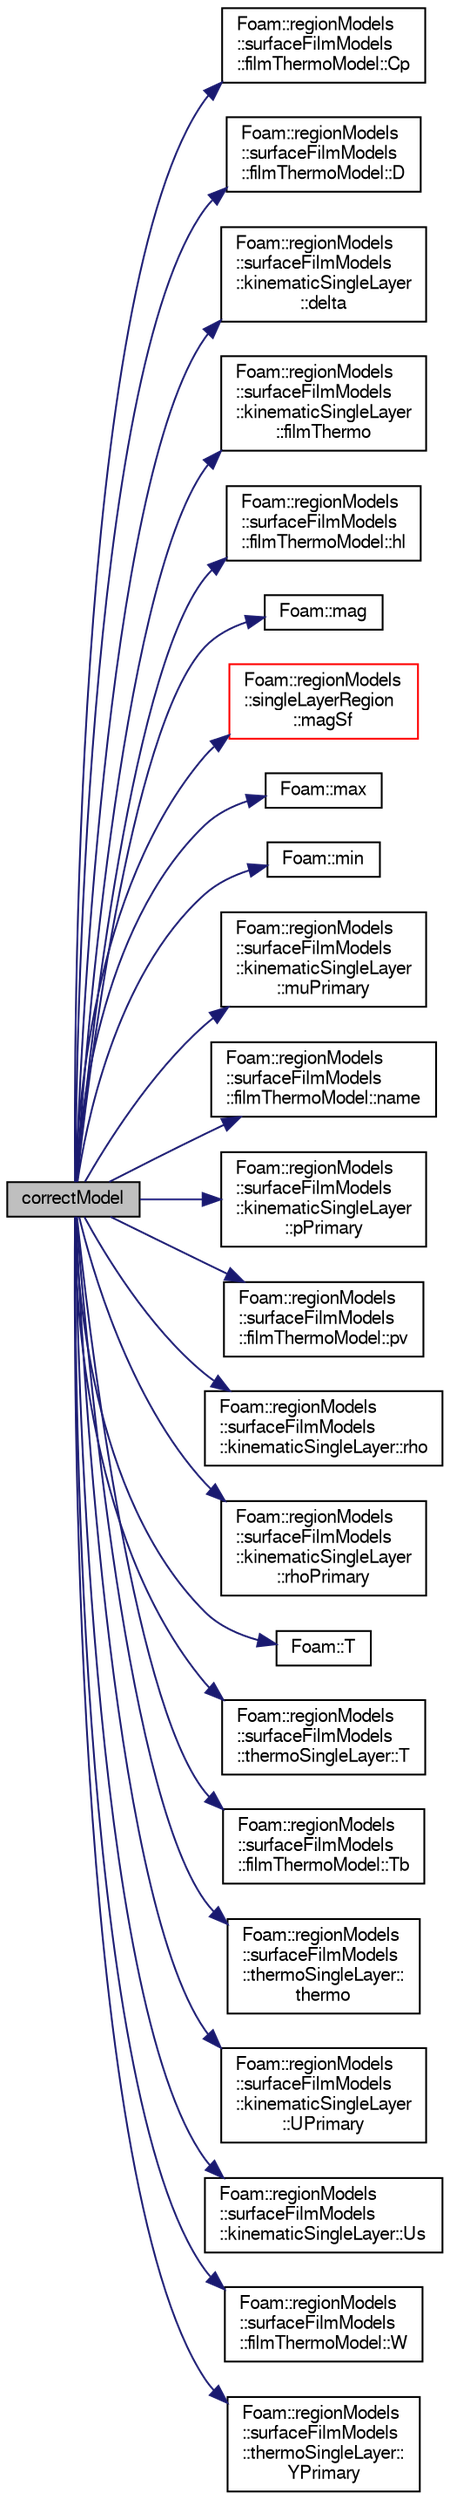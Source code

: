digraph "correctModel"
{
  bgcolor="transparent";
  edge [fontname="FreeSans",fontsize="10",labelfontname="FreeSans",labelfontsize="10"];
  node [fontname="FreeSans",fontsize="10",shape=record];
  rankdir="LR";
  Node1 [label="correctModel",height=0.2,width=0.4,color="black", fillcolor="grey75", style="filled" fontcolor="black"];
  Node1 -> Node2 [color="midnightblue",fontsize="10",style="solid",fontname="FreeSans"];
  Node2 [label="Foam::regionModels\l::surfaceFilmModels\l::filmThermoModel::Cp",height=0.2,width=0.4,color="black",URL="$a00769.html#aff324031c72755b05004262ff1404719",tooltip="Return specific heat capacity [J/kg/K]. "];
  Node1 -> Node3 [color="midnightblue",fontsize="10",style="solid",fontname="FreeSans"];
  Node3 [label="Foam::regionModels\l::surfaceFilmModels\l::filmThermoModel::D",height=0.2,width=0.4,color="black",URL="$a00769.html#ac389dd6ed82ad4e1cd1b2327b95970e1",tooltip="Return diffusivity [m2/s]. "];
  Node1 -> Node4 [color="midnightblue",fontsize="10",style="solid",fontname="FreeSans"];
  Node4 [label="Foam::regionModels\l::surfaceFilmModels\l::kinematicSingleLayer\l::delta",height=0.2,width=0.4,color="black",URL="$a01200.html#af6a79c4b8e19c143706e7a2216cb3b70",tooltip="Return const access to the film thickness / [m]. "];
  Node1 -> Node5 [color="midnightblue",fontsize="10",style="solid",fontname="FreeSans"];
  Node5 [label="Foam::regionModels\l::surfaceFilmModels\l::kinematicSingleLayer\l::filmThermo",height=0.2,width=0.4,color="black",URL="$a01200.html#a96cac319b64b434fc68764c8d1e3a064",tooltip="Film thermo. "];
  Node1 -> Node6 [color="midnightblue",fontsize="10",style="solid",fontname="FreeSans"];
  Node6 [label="Foam::regionModels\l::surfaceFilmModels\l::filmThermoModel::hl",height=0.2,width=0.4,color="black",URL="$a00769.html#aa5d6a2cf5818778571ecfd26b339da29",tooltip="Return latent heat [J/kg]. "];
  Node1 -> Node7 [color="midnightblue",fontsize="10",style="solid",fontname="FreeSans"];
  Node7 [label="Foam::mag",height=0.2,width=0.4,color="black",URL="$a10237.html#a929da2a3fdcf3dacbbe0487d3a330dae"];
  Node1 -> Node8 [color="midnightblue",fontsize="10",style="solid",fontname="FreeSans"];
  Node8 [label="Foam::regionModels\l::singleLayerRegion\l::magSf",height=0.2,width=0.4,color="red",URL="$a02253.html#a50c2173eeb08076209dffc96c59f9372",tooltip="Return the face area magnitudes / [m2]. "];
  Node1 -> Node9 [color="midnightblue",fontsize="10",style="solid",fontname="FreeSans"];
  Node9 [label="Foam::max",height=0.2,width=0.4,color="black",URL="$a10237.html#ac993e906cf2774ae77e666bc24e81733"];
  Node1 -> Node10 [color="midnightblue",fontsize="10",style="solid",fontname="FreeSans"];
  Node10 [label="Foam::min",height=0.2,width=0.4,color="black",URL="$a10237.html#a253e112ad2d56d96230ff39ea7f442dc"];
  Node1 -> Node11 [color="midnightblue",fontsize="10",style="solid",fontname="FreeSans"];
  Node11 [label="Foam::regionModels\l::surfaceFilmModels\l::kinematicSingleLayer\l::muPrimary",height=0.2,width=0.4,color="black",URL="$a01200.html#a40cd2b11cb3c1db862309d2ffc8f4d78",tooltip="Viscosity / [Pa.s]. "];
  Node1 -> Node12 [color="midnightblue",fontsize="10",style="solid",fontname="FreeSans"];
  Node12 [label="Foam::regionModels\l::surfaceFilmModels\l::filmThermoModel::name",height=0.2,width=0.4,color="black",URL="$a00769.html#a0df0bf757b1b314a4f7ce23f2167accc",tooltip="Return the specie name. "];
  Node1 -> Node13 [color="midnightblue",fontsize="10",style="solid",fontname="FreeSans"];
  Node13 [label="Foam::regionModels\l::surfaceFilmModels\l::kinematicSingleLayer\l::pPrimary",height=0.2,width=0.4,color="black",URL="$a01200.html#ab77642b1717d0dfc606a7ed261396257",tooltip="Pressure / [Pa]. "];
  Node1 -> Node14 [color="midnightblue",fontsize="10",style="solid",fontname="FreeSans"];
  Node14 [label="Foam::regionModels\l::surfaceFilmModels\l::filmThermoModel::pv",height=0.2,width=0.4,color="black",URL="$a00769.html#a9d7838034f22f8a7ee42cb1835c094e2",tooltip="Return vapour pressure [Pa]. "];
  Node1 -> Node15 [color="midnightblue",fontsize="10",style="solid",fontname="FreeSans"];
  Node15 [label="Foam::regionModels\l::surfaceFilmModels\l::kinematicSingleLayer::rho",height=0.2,width=0.4,color="black",URL="$a01200.html#ada2184acbfca52f5c2d95f48584213d3",tooltip="Return the film density [kg/m3]. "];
  Node1 -> Node16 [color="midnightblue",fontsize="10",style="solid",fontname="FreeSans"];
  Node16 [label="Foam::regionModels\l::surfaceFilmModels\l::kinematicSingleLayer\l::rhoPrimary",height=0.2,width=0.4,color="black",URL="$a01200.html#a6a33a50d20f8120066b2aabc0473f331",tooltip="Density / [kg/m3]. "];
  Node1 -> Node17 [color="midnightblue",fontsize="10",style="solid",fontname="FreeSans"];
  Node17 [label="Foam::T",height=0.2,width=0.4,color="black",URL="$a10237.html#ae57fda0abb14bb0944947c463c6e09d4"];
  Node1 -> Node18 [color="midnightblue",fontsize="10",style="solid",fontname="FreeSans"];
  Node18 [label="Foam::regionModels\l::surfaceFilmModels\l::thermoSingleLayer::T",height=0.2,width=0.4,color="black",URL="$a02527.html#a76d931731d9042c4ce238ebca5c4997a",tooltip="Return the film mean temperature [K]. "];
  Node1 -> Node19 [color="midnightblue",fontsize="10",style="solid",fontname="FreeSans"];
  Node19 [label="Foam::regionModels\l::surfaceFilmModels\l::filmThermoModel::Tb",height=0.2,width=0.4,color="black",URL="$a00769.html#a754e1ca0047acd71621e2d445c85386e",tooltip="Return boiling temperature [K]. "];
  Node1 -> Node20 [color="midnightblue",fontsize="10",style="solid",fontname="FreeSans"];
  Node20 [label="Foam::regionModels\l::surfaceFilmModels\l::thermoSingleLayer::\lthermo",height=0.2,width=0.4,color="black",URL="$a02527.html#a04370d51b948fc8f62ff14ac62978bb9",tooltip="Return const reference to the SLGThermo object. "];
  Node1 -> Node21 [color="midnightblue",fontsize="10",style="solid",fontname="FreeSans"];
  Node21 [label="Foam::regionModels\l::surfaceFilmModels\l::kinematicSingleLayer\l::UPrimary",height=0.2,width=0.4,color="black",URL="$a01200.html#ae2b2c8dc5ab812e515267296e0d0e31e",tooltip="Velocity / [m/s]. "];
  Node1 -> Node22 [color="midnightblue",fontsize="10",style="solid",fontname="FreeSans"];
  Node22 [label="Foam::regionModels\l::surfaceFilmModels\l::kinematicSingleLayer::Us",height=0.2,width=0.4,color="black",URL="$a01200.html#a4f7aa538366d141a444f5e5b281d61c8",tooltip="Return the film surface velocity [m/s]. "];
  Node1 -> Node23 [color="midnightblue",fontsize="10",style="solid",fontname="FreeSans"];
  Node23 [label="Foam::regionModels\l::surfaceFilmModels\l::filmThermoModel::W",height=0.2,width=0.4,color="black",URL="$a00769.html#a8f6fd8508926305b13000dffc29ff742",tooltip="Return molecular weight [kg/kmol]. "];
  Node1 -> Node24 [color="midnightblue",fontsize="10",style="solid",fontname="FreeSans"];
  Node24 [label="Foam::regionModels\l::surfaceFilmModels\l::thermoSingleLayer::\lYPrimary",height=0.2,width=0.4,color="black",URL="$a02527.html#ae343c178c1b733945d196657b916c433",tooltip="Specie mass fractions / [0-1]. "];
}
